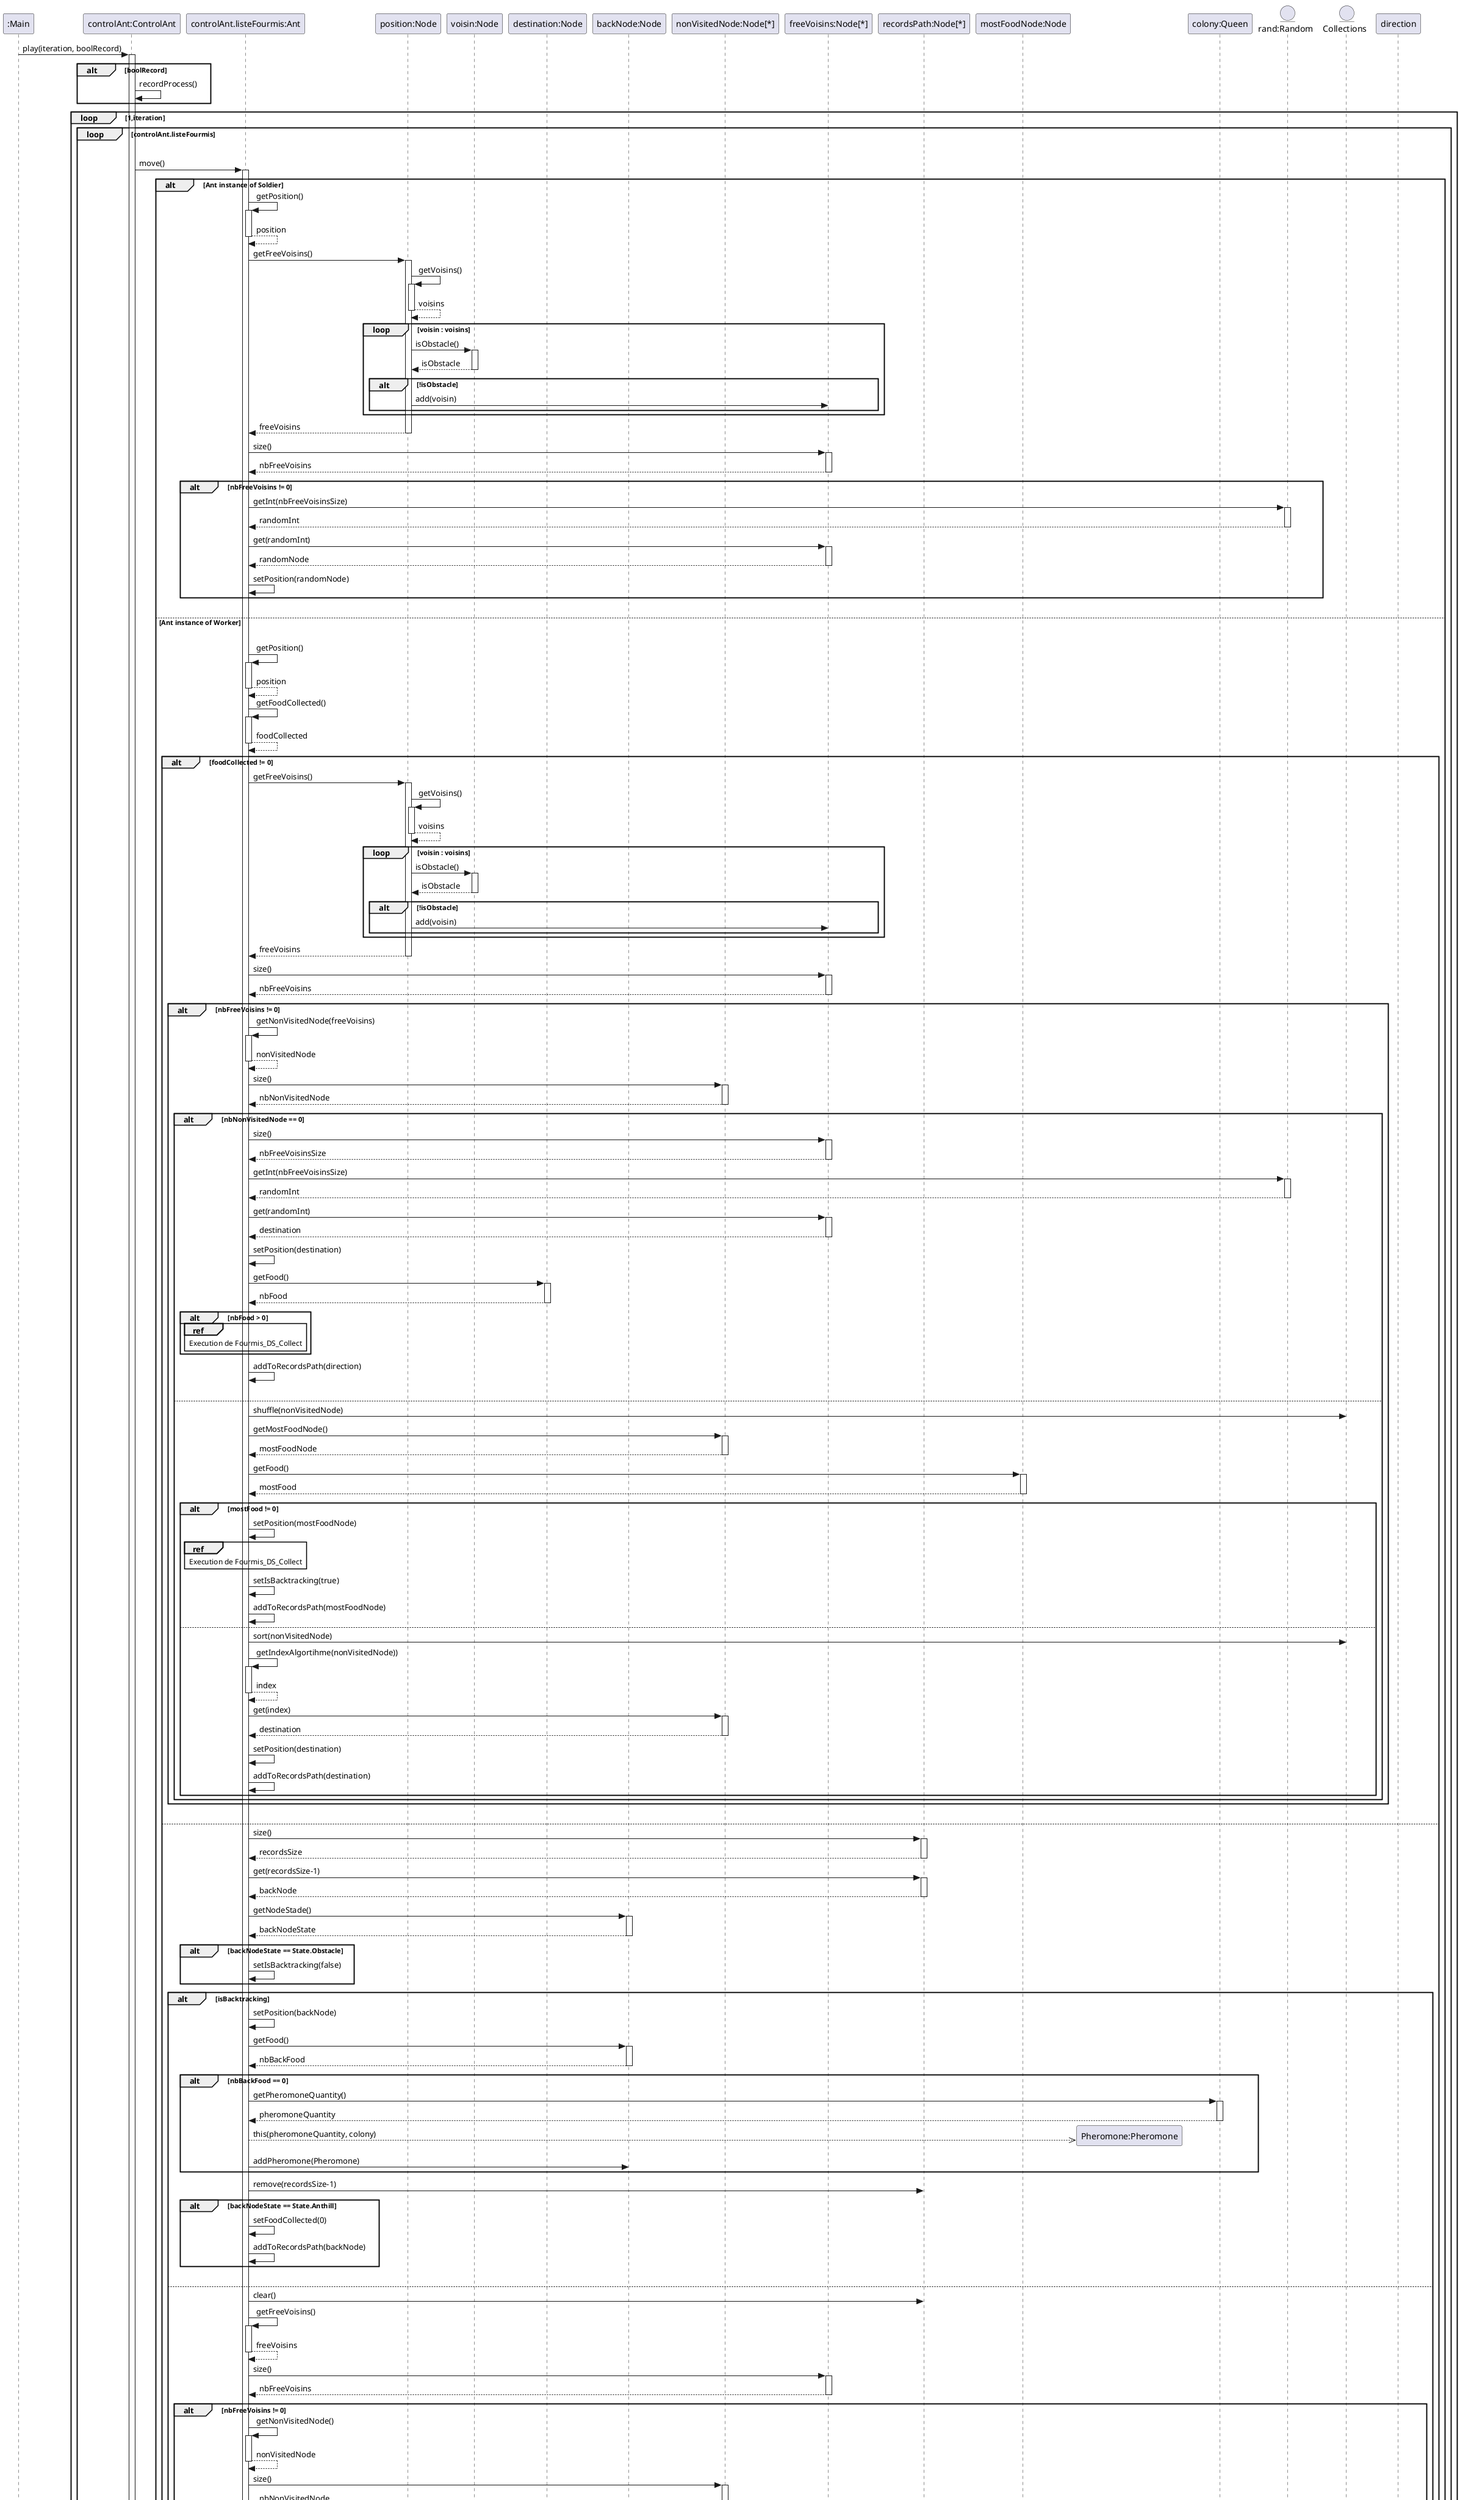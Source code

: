 @startuml
'https://plantuml.com/sequence-diagram
skinparam style strictuml
'autonumber
hide footbox

'title Méthode jouer()
participant ":Main" as main
participant "controlAnt:ControlAnt" as controlAnt
participant "controlAnt.listeFourmis:Ant" as ant
participant "position:Node" as position
participant "voisin:Node" as voisin
participant "destination:Node" as destination
participant "backNode:Node" as backNode
participant "nonVisitedNode:Node[*]" as nonVisitedNode
participant "freeVoisins:Node[*]" as freeVoisins
participant "recordsPath:Node[*]" as recordsPath
participant "mostFoodNode:Node" as mostFoodNode
participant "Pheromone:Pheromone" as pheromone
participant "colony:Queen" as colony
entity "rand:Random" as random
entity "Collections" as collections

'Pour le bitset.. prof a dit pas besoin
'participant ":Graphe" as graphe
'participant "bitPlay:BitSet[][]" as bitPlay
'participant "bitPlay[i][j]:BitSet" as bitSet

main -> controlAnt ++ : play(iteration, boolRecord)

    'Si le boolean est a true : enregistrement !
    alt boolRecord
                controlAnt -> controlAnt : recordProcess()
    end

    loop 1,iteration
        loop controlAnt.listeFourmis
        |||
            controlAnt -> ant ++ : move()
            alt Ant instance of Soldier

                ant -> ant  ++ : getPosition()
                return position

                ant -> position ++ : getFreeVoisins()
                    position -> position ++ : getVoisins()
                    return voisins
                    loop voisin : voisins

                    position -> voisin ++ : isObstacle()
                    return isObstacle

                        alt !isObstacle
                            position -> freeVoisins : add(voisin)
                        end
                    end
                return freeVoisins

                ant -> freeVoisins ++ : size()
                return nbFreeVoisins

                alt nbFreeVoisins != 0
                    'nextInt() en Java
                    ant -> random ++ : getInt(nbFreeVoisinsSize)
                    return randomInt

                    ant -> freeVoisins ++ : get(randomInt)
                    return randomNode

                    ant -> ant : setPosition(randomNode)
                end

            |||
            else Ant instance of Worker
            |||
                            ant -> ant  ++ : getPosition()
                            return position
                            ant -> ant ++: getFoodCollected()
                            return foodCollected

                            alt foodCollected != 0
                                ant -> position ++ : getFreeVoisins()
                                    position -> position ++ : getVoisins()
                                    return voisins
                                    loop voisin : voisins

                                    position -> voisin ++ : isObstacle()
                                    return isObstacle

                                        alt !isObstacle
                                            position -> freeVoisins : add(voisin)
                                        end
                                    end
                                return freeVoisins

                                ant -> freeVoisins ++ : size()
                                return nbFreeVoisins






                                alt nbFreeVoisins != 0

                                    ant -> ant ++ : getNonVisitedNode(freeVoisins)
                                    '!!!!!!!!!!!!!!!!!!!!!!!!!!!!!!!!!!!!!!!!!!!!!!
                                    return nonVisitedNode

                                    ant -> nonVisitedNode ++ : size()
                                    return nbNonVisitedNode

                                    alt nbNonVisitedNode == 0
                                        'nextInt() en Java
                                        ant -> freeVoisins ++: size()
                                        return nbFreeVoisinsSize
                                        ant -> random ++ : getInt(nbFreeVoisinsSize)
                                        return randomInt

                                        ant -> freeVoisins ++ : get(randomInt)
                                        return destination

                                        ant -> ant : setPosition(destination)

                                        ant -> destination ++ : getFood()
                                        return nbFood

                                        alt nbFood > 0
                                            ref over ant : Execution de Fourmis_DS_Collect
                                        'fin nbFood >0
                                        end
                                        ant -> ant : addToRecordsPath(direction)

                                    |||
                                    else
                                        ant -> collections : shuffle(nonVisitedNode)
                                        ant -> nonVisitedNode ++ : getMostFoodNode()
                                        return mostFoodNode
                                        ant -> mostFoodNode ++ : getFood()
                                        return mostFood

                                        alt mostFood != 0
                                            ant -> ant : setPosition(mostFoodNode)
                                            ref over ant : Execution de Fourmis_DS_Collect
                                            ant -> ant : setIsBacktracking(true)
                                            ant -> ant : addToRecordsPath(mostFoodNode)
                                        else
                                        'Fin mostFood != 0
                                        'C'est a dire qu'il n'y a aucun noeud
                                            ant -> collections : sort(nonVisitedNode)
                                            ant -> ant ++ : getIndexAlgortihme(nonVisitedNode))
                                            return index
                                            ant -> nonVisitedNode ++ : get(index)
                                            return destination
                                            ant -> ant : setPosition(destination)
                                            ant -> ant : addToRecordsPath(destination)
                                        end
                                    end
                                end

                            |||
                            'Lorsque l'ouvrière a de la nourriture
                            else
                                ant -> recordsPath ++: size()
                                return recordsSize
                                ant -> recordsPath ++ : get(recordsSize-1)
                                return backNode
                                ant -> backNode ++ : getNodeStade()
                                return backNodeState
                                alt backNodeState == State.Obstacle
                                    ant -> ant : setIsBacktracking(false)
                                end

                                alt isBacktracking
                                    ant -> ant : setPosition(backNode)
                                    ant -> backNode ++ : getFood()
                                    return nbBackFood
                                    alt nbBackFood == 0
                                        ant -> colony ++ : getPheromoneQuantity()
                                        return pheromoneQuantity
                                        create pheromone
                                        ant -->> pheromone : this(pheromoneQuantity, colony)
                                        ant -> backNode : addPheromone(Pheromone)
                                    end
                                    ant -> recordsPath : remove(recordsSize-1)

                                    alt backNodeState == State.Anthill
                                        ant -> ant : setFoodCollected(0)
                                        ant -> ant : addToRecordsPath(backNode)
                                    end
                                |||
                                else
                                    ant -> recordsPath : clear()
                                    ant -> ant ++: getFreeVoisins()
                                    return freeVoisins
                                    ant -> freeVoisins ++ : size()
                                    return nbFreeVoisins
                                  alt nbFreeVoisins != 0
                                    ant -> ant ++ : getNonVisitedNode()
                                    return nonVisitedNode

                                    ant -> nonVisitedNode ++ : size()
                                    return nbNonVisitedNode



                                    alt nbNonVisitedNode == 0
                                        ant -> freeVoisins ++: size()
                                        return nbFreeVoisinsSize
                                        ant -> random ++ : getInt(nbFreeVoisinsSize)
                                        return randomInt
                                        ant -> freeVoisins ++ : get(randomInt)
                                        return direction
                                        ant -> ant : setPosition(direction)
                                        ant -> ant : addToRecordsPath(direction)
                                    else
                                        ant -> random ++ : getInt(nbNonVisitedNode)
                                        return randomInt
                                        ant -> nonVisitedNode ++ : get(nbNonVisitedNode)
                                        return direction
                                        ant -> ant : setPosition(direction)
                                        ant -> ant : addToRecordsPath(direction)
                                    end
                                    ant -> direction ++: getFood()
                                    return nbFood
                                    alt nbFood != 0
                                        ant -> colony ++ : getPheromoneQuantity()
                                        return pheromoneQuantity
                                        create pheromone
                                        ant -->> pheromone : this(pheromoneQuantity, colony)
                                        ant -> backNode : addPheromone(Pheromone)
                                    end

                                    alt backNodeState == State.Anthill
                                        ant -> ant : setFoodCollected(0)
                                        ant -> ant : addToRecordsPath(backNode)
                                    end
                                    end
                                end
                            end


            deactivate ant
            end
        end

        alt boolRecord
            controlAnt -> controlAnt : recordProcess()
        end
    end
|||
    'controlFourmi -> graphe ++ : getHeight
    'return height
    'controlFourmi -> graphe ++ : getWidth
    'return width

    'create bitPlay
    'controlFourmi -->> bitPlay : instanciate(height, width)
        'loop height
            'loop width
                'create bitSet
                'controlFourmi -->> bitSet : instanciate(7)

                'controlFourmi -> graphe ++ : getNoeud(height,width)
                'return noeud
                'alt noeud.getNoeudState == STATE.ANTHILL
                    'controlFourmi -> bitSet : set(0,true)
                'end
                'alt noeud.getNoeudState == STATE.ANTHILL
                    'controlFourmi -> bitSet : set(0,true)
                'end
            'end
            'return bitPlay
        'end

deactivate controlAnt



@enduml